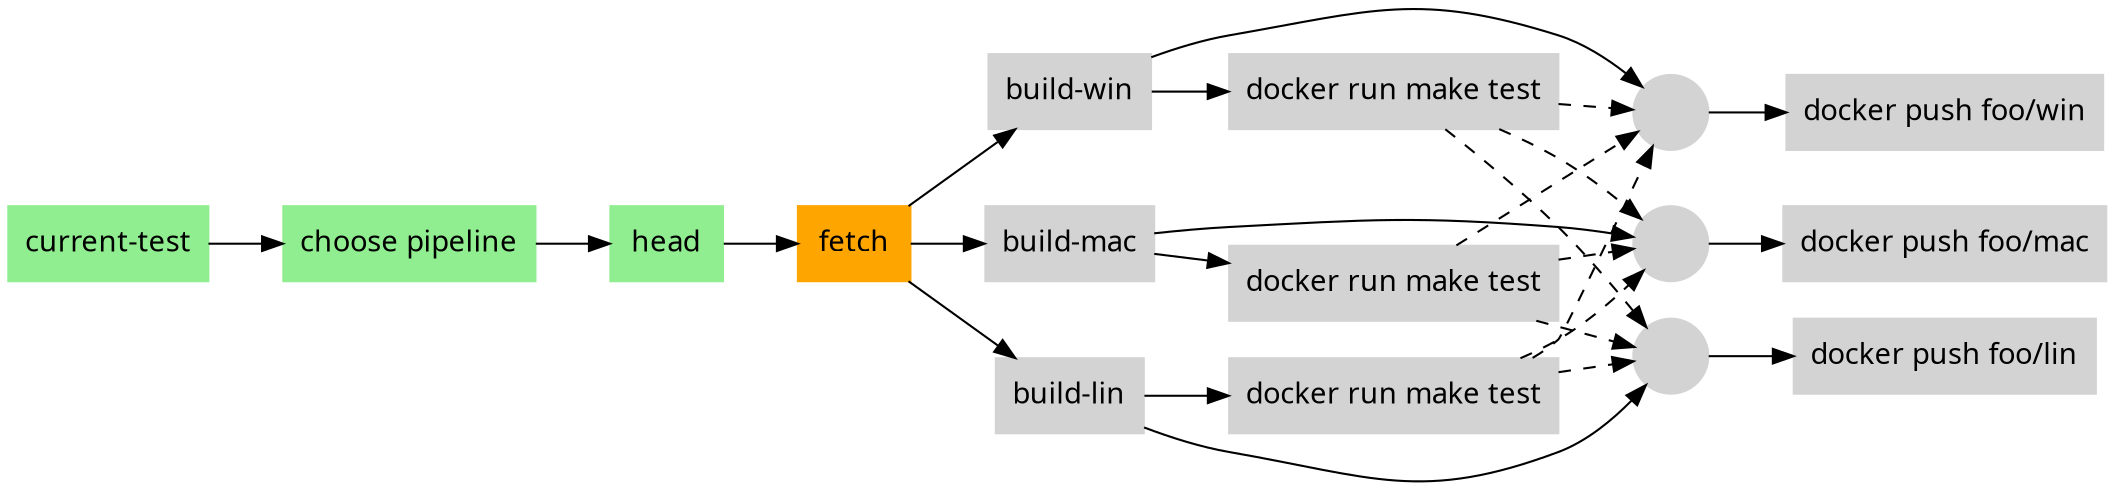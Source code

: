 digraph pipeline {
  graph [fontname="ui-system,sans-serif",bgcolor="transparent"]
  node [fontname="ui-system,sans-serif",shape="box"]
  edge [fontname="ui-system,sans-serif"]
  rankdir=LR
  n3 [label="current-test",color="#90ee90",fillcolor="#90ee90",style="filled"]
  n2 [label="choose pipeline",color="#90ee90",fillcolor="#90ee90",style="filled"]
  n16 [label="head",color="#90ee90",fillcolor="#90ee90",style="filled"]
  n15 [label="fetch",color="#ffa500",fillcolor="#ffa500",style="filled"]
  n14 [label="build-win",color="#d3d3d3",fillcolor="#d3d3d3",style="filled"]
  n13 [label="docker run make test",color="#d3d3d3",fillcolor="#d3d3d3",style="filled"]
  n18 [label="build-mac",color="#d3d3d3",fillcolor="#d3d3d3",style="filled"]
  n17 [label="docker run make test",color="#d3d3d3",fillcolor="#d3d3d3",style="filled"]
  n20 [label="build-lin",color="#d3d3d3",fillcolor="#d3d3d3",style="filled"]
  n19 [label="docker run make test",color="#d3d3d3",fillcolor="#d3d3d3",style="filled"]
  n8 [label="",color="#d3d3d3",fillcolor="#d3d3d3",style="filled",shape="circle"]
  n7 [label="docker push foo/win",color="#d3d3d3",fillcolor="#d3d3d3",style="filled"]
  n22 [label="",color="#d3d3d3",fillcolor="#d3d3d3",style="filled",shape="circle"]
  n21 [label="docker push foo/mac",color="#d3d3d3",fillcolor="#d3d3d3",style="filled"]
  n24 [label="",color="#d3d3d3",fillcolor="#d3d3d3",style="filled",shape="circle"]
  n23 [label="docker push foo/lin",color="#d3d3d3",fillcolor="#d3d3d3",style="filled"]
  n24 -> n23
  n20 -> n24
  n19 -> n24 [style="dashed"]
  n17 -> n24 [style="dashed"]
  n13 -> n24 [style="dashed"]
  n22 -> n21
  n18 -> n22
  n19 -> n22 [style="dashed"]
  n17 -> n22 [style="dashed"]
  n13 -> n22 [style="dashed"]
  n8 -> n7
  n14 -> n8
  n19 -> n8 [style="dashed"]
  n17 -> n8 [style="dashed"]
  n13 -> n8 [style="dashed"]
  n20 -> n19
  n15 -> n20
  n18 -> n17
  n15 -> n18
  n14 -> n13
  n15 -> n14
  n16 -> n15
  n2 -> n16
  n3 -> n2
  }
